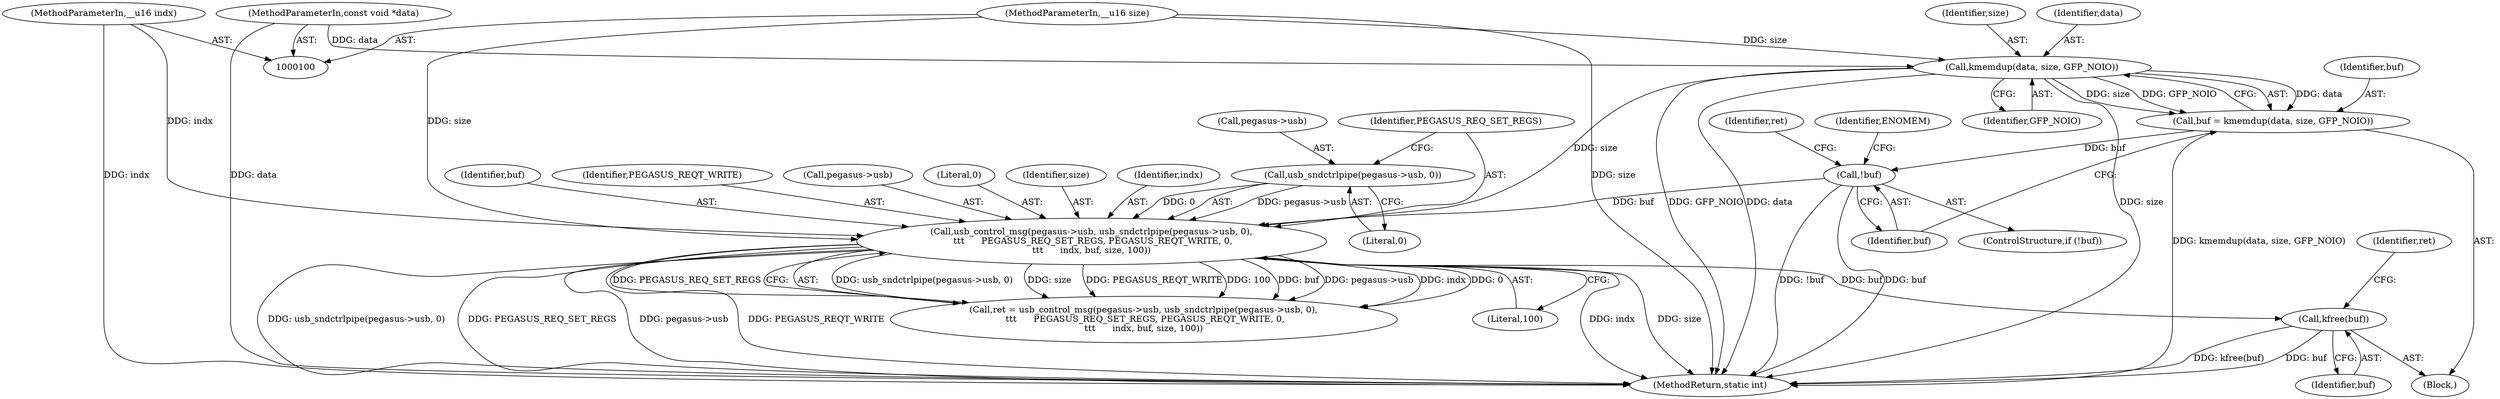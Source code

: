digraph "0_linux_5593523f968bc86d42a035c6df47d5e0979b5ace_1@API" {
"1000151" [label="(Call,kfree(buf))"];
"1000122" [label="(Call,usb_control_msg(pegasus->usb, usb_sndctrlpipe(pegasus->usb, 0),\n \t\t\t      PEGASUS_REQ_SET_REGS, PEGASUS_REQT_WRITE, 0,\n\t\t\t      indx, buf, size, 100))"];
"1000126" [label="(Call,usb_sndctrlpipe(pegasus->usb, 0))"];
"1000102" [label="(MethodParameterIn,__u16 indx)"];
"1000115" [label="(Call,!buf)"];
"1000108" [label="(Call,buf = kmemdup(data, size, GFP_NOIO))"];
"1000110" [label="(Call,kmemdup(data, size, GFP_NOIO))"];
"1000104" [label="(MethodParameterIn,const void *data)"];
"1000103" [label="(MethodParameterIn,__u16 size)"];
"1000154" [label="(Identifier,ret)"];
"1000135" [label="(Identifier,buf)"];
"1000110" [label="(Call,kmemdup(data, size, GFP_NOIO))"];
"1000112" [label="(Identifier,size)"];
"1000119" [label="(Identifier,ENOMEM)"];
"1000109" [label="(Identifier,buf)"];
"1000155" [label="(MethodReturn,static int)"];
"1000122" [label="(Call,usb_control_msg(pegasus->usb, usb_sndctrlpipe(pegasus->usb, 0),\n \t\t\t      PEGASUS_REQ_SET_REGS, PEGASUS_REQT_WRITE, 0,\n\t\t\t      indx, buf, size, 100))"];
"1000113" [label="(Identifier,GFP_NOIO)"];
"1000120" [label="(Call,ret = usb_control_msg(pegasus->usb, usb_sndctrlpipe(pegasus->usb, 0),\n \t\t\t      PEGASUS_REQ_SET_REGS, PEGASUS_REQT_WRITE, 0,\n\t\t\t      indx, buf, size, 100))"];
"1000108" [label="(Call,buf = kmemdup(data, size, GFP_NOIO))"];
"1000152" [label="(Identifier,buf)"];
"1000151" [label="(Call,kfree(buf))"];
"1000131" [label="(Identifier,PEGASUS_REQ_SET_REGS)"];
"1000104" [label="(MethodParameterIn,const void *data)"];
"1000116" [label="(Identifier,buf)"];
"1000137" [label="(Literal,100)"];
"1000132" [label="(Identifier,PEGASUS_REQT_WRITE)"];
"1000127" [label="(Call,pegasus->usb)"];
"1000115" [label="(Call,!buf)"];
"1000121" [label="(Identifier,ret)"];
"1000114" [label="(ControlStructure,if (!buf))"];
"1000105" [label="(Block,)"];
"1000123" [label="(Call,pegasus->usb)"];
"1000133" [label="(Literal,0)"];
"1000103" [label="(MethodParameterIn,__u16 size)"];
"1000136" [label="(Identifier,size)"];
"1000130" [label="(Literal,0)"];
"1000126" [label="(Call,usb_sndctrlpipe(pegasus->usb, 0))"];
"1000134" [label="(Identifier,indx)"];
"1000102" [label="(MethodParameterIn,__u16 indx)"];
"1000111" [label="(Identifier,data)"];
"1000151" -> "1000105"  [label="AST: "];
"1000151" -> "1000152"  [label="CFG: "];
"1000152" -> "1000151"  [label="AST: "];
"1000154" -> "1000151"  [label="CFG: "];
"1000151" -> "1000155"  [label="DDG: kfree(buf)"];
"1000151" -> "1000155"  [label="DDG: buf"];
"1000122" -> "1000151"  [label="DDG: buf"];
"1000122" -> "1000120"  [label="AST: "];
"1000122" -> "1000137"  [label="CFG: "];
"1000123" -> "1000122"  [label="AST: "];
"1000126" -> "1000122"  [label="AST: "];
"1000131" -> "1000122"  [label="AST: "];
"1000132" -> "1000122"  [label="AST: "];
"1000133" -> "1000122"  [label="AST: "];
"1000134" -> "1000122"  [label="AST: "];
"1000135" -> "1000122"  [label="AST: "];
"1000136" -> "1000122"  [label="AST: "];
"1000137" -> "1000122"  [label="AST: "];
"1000120" -> "1000122"  [label="CFG: "];
"1000122" -> "1000155"  [label="DDG: usb_sndctrlpipe(pegasus->usb, 0)"];
"1000122" -> "1000155"  [label="DDG: PEGASUS_REQ_SET_REGS"];
"1000122" -> "1000155"  [label="DDG: pegasus->usb"];
"1000122" -> "1000155"  [label="DDG: PEGASUS_REQT_WRITE"];
"1000122" -> "1000155"  [label="DDG: indx"];
"1000122" -> "1000155"  [label="DDG: size"];
"1000122" -> "1000120"  [label="DDG: usb_sndctrlpipe(pegasus->usb, 0)"];
"1000122" -> "1000120"  [label="DDG: size"];
"1000122" -> "1000120"  [label="DDG: PEGASUS_REQT_WRITE"];
"1000122" -> "1000120"  [label="DDG: 100"];
"1000122" -> "1000120"  [label="DDG: buf"];
"1000122" -> "1000120"  [label="DDG: pegasus->usb"];
"1000122" -> "1000120"  [label="DDG: indx"];
"1000122" -> "1000120"  [label="DDG: 0"];
"1000122" -> "1000120"  [label="DDG: PEGASUS_REQ_SET_REGS"];
"1000126" -> "1000122"  [label="DDG: pegasus->usb"];
"1000126" -> "1000122"  [label="DDG: 0"];
"1000102" -> "1000122"  [label="DDG: indx"];
"1000115" -> "1000122"  [label="DDG: buf"];
"1000110" -> "1000122"  [label="DDG: size"];
"1000103" -> "1000122"  [label="DDG: size"];
"1000126" -> "1000130"  [label="CFG: "];
"1000127" -> "1000126"  [label="AST: "];
"1000130" -> "1000126"  [label="AST: "];
"1000131" -> "1000126"  [label="CFG: "];
"1000102" -> "1000100"  [label="AST: "];
"1000102" -> "1000155"  [label="DDG: indx"];
"1000115" -> "1000114"  [label="AST: "];
"1000115" -> "1000116"  [label="CFG: "];
"1000116" -> "1000115"  [label="AST: "];
"1000119" -> "1000115"  [label="CFG: "];
"1000121" -> "1000115"  [label="CFG: "];
"1000115" -> "1000155"  [label="DDG: !buf"];
"1000115" -> "1000155"  [label="DDG: buf"];
"1000108" -> "1000115"  [label="DDG: buf"];
"1000108" -> "1000105"  [label="AST: "];
"1000108" -> "1000110"  [label="CFG: "];
"1000109" -> "1000108"  [label="AST: "];
"1000110" -> "1000108"  [label="AST: "];
"1000116" -> "1000108"  [label="CFG: "];
"1000108" -> "1000155"  [label="DDG: kmemdup(data, size, GFP_NOIO)"];
"1000110" -> "1000108"  [label="DDG: data"];
"1000110" -> "1000108"  [label="DDG: size"];
"1000110" -> "1000108"  [label="DDG: GFP_NOIO"];
"1000110" -> "1000113"  [label="CFG: "];
"1000111" -> "1000110"  [label="AST: "];
"1000112" -> "1000110"  [label="AST: "];
"1000113" -> "1000110"  [label="AST: "];
"1000110" -> "1000155"  [label="DDG: size"];
"1000110" -> "1000155"  [label="DDG: GFP_NOIO"];
"1000110" -> "1000155"  [label="DDG: data"];
"1000104" -> "1000110"  [label="DDG: data"];
"1000103" -> "1000110"  [label="DDG: size"];
"1000104" -> "1000100"  [label="AST: "];
"1000104" -> "1000155"  [label="DDG: data"];
"1000103" -> "1000100"  [label="AST: "];
"1000103" -> "1000155"  [label="DDG: size"];
}
